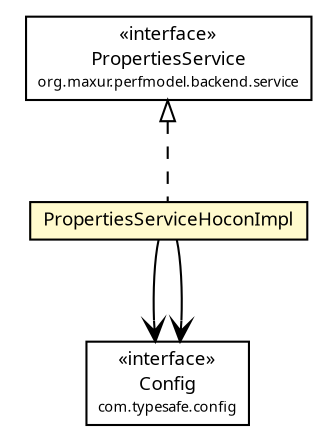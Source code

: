 #!/usr/local/bin/dot
#
# Class diagram 
# Generated by UMLGraph version R5_6-24-gf6e263 (http://www.umlgraph.org/)
#

digraph G {
	edge [fontname="Trebuchet MS",fontsize=10,labelfontname="Trebuchet MS",labelfontsize=10];
	node [fontname="Trebuchet MS",fontsize=10,shape=plaintext];
	nodesep=0.25;
	ranksep=0.5;
	// org.maxur.perfmodel.backend.service.PropertiesService
	c1174 [label=<<table title="org.maxur.perfmodel.backend.service.PropertiesService" border="0" cellborder="1" cellspacing="0" cellpadding="2" port="p" href="../PropertiesService.html">
		<tr><td><table border="0" cellspacing="0" cellpadding="1">
<tr><td align="center" balign="center"> &#171;interface&#187; </td></tr>
<tr><td align="center" balign="center"><font face="Trebuchet MS"> PropertiesService </font></td></tr>
<tr><td align="center" balign="center"><font face="Trebuchet MS" point-size="7.0"> org.maxur.perfmodel.backend.service </font></td></tr>
		</table></td></tr>
		</table>>, URL="../PropertiesService.html", fontname="Trebuchet MS", fontcolor="black", fontsize=9.0];
	// org.maxur.perfmodel.backend.service.impl.PropertiesServiceHoconImpl
	c1184 [label=<<table title="org.maxur.perfmodel.backend.service.impl.PropertiesServiceHoconImpl" border="0" cellborder="1" cellspacing="0" cellpadding="2" port="p" bgcolor="lemonChiffon" href="./PropertiesServiceHoconImpl.html">
		<tr><td><table border="0" cellspacing="0" cellpadding="1">
<tr><td align="center" balign="center"><font face="Trebuchet MS"> PropertiesServiceHoconImpl </font></td></tr>
		</table></td></tr>
		</table>>, URL="./PropertiesServiceHoconImpl.html", fontname="Trebuchet MS", fontcolor="black", fontsize=9.0];
	//org.maxur.perfmodel.backend.service.impl.PropertiesServiceHoconImpl implements org.maxur.perfmodel.backend.service.PropertiesService
	c1174:p -> c1184:p [dir=back,arrowtail=empty,style=dashed];
	// org.maxur.perfmodel.backend.service.impl.PropertiesServiceHoconImpl NAVASSOC com.typesafe.config.Config
	c1184:p -> c1188:p [taillabel="", label="", headlabel="", fontname="Trebuchet MS", fontcolor="black", fontsize=10.0, color="black", arrowhead=open];
	// org.maxur.perfmodel.backend.service.impl.PropertiesServiceHoconImpl NAVASSOC com.typesafe.config.Config
	c1184:p -> c1188:p [taillabel="", label="", headlabel="", fontname="Trebuchet MS", fontcolor="black", fontsize=10.0, color="black", arrowhead=open];
	// com.typesafe.config.Config
	c1188 [label=<<table title="com.typesafe.config.Config" border="0" cellborder="1" cellspacing="0" cellpadding="2" port="p" href="http://java.sun.com/j2se/1.4.2/docs/api/com/typesafe/config/Config.html">
		<tr><td><table border="0" cellspacing="0" cellpadding="1">
<tr><td align="center" balign="center"> &#171;interface&#187; </td></tr>
<tr><td align="center" balign="center"><font face="Trebuchet MS"> Config </font></td></tr>
<tr><td align="center" balign="center"><font face="Trebuchet MS" point-size="7.0"> com.typesafe.config </font></td></tr>
		</table></td></tr>
		</table>>, URL="http://java.sun.com/j2se/1.4.2/docs/api/com/typesafe/config/Config.html", fontname="Trebuchet MS", fontcolor="black", fontsize=9.0];
}

